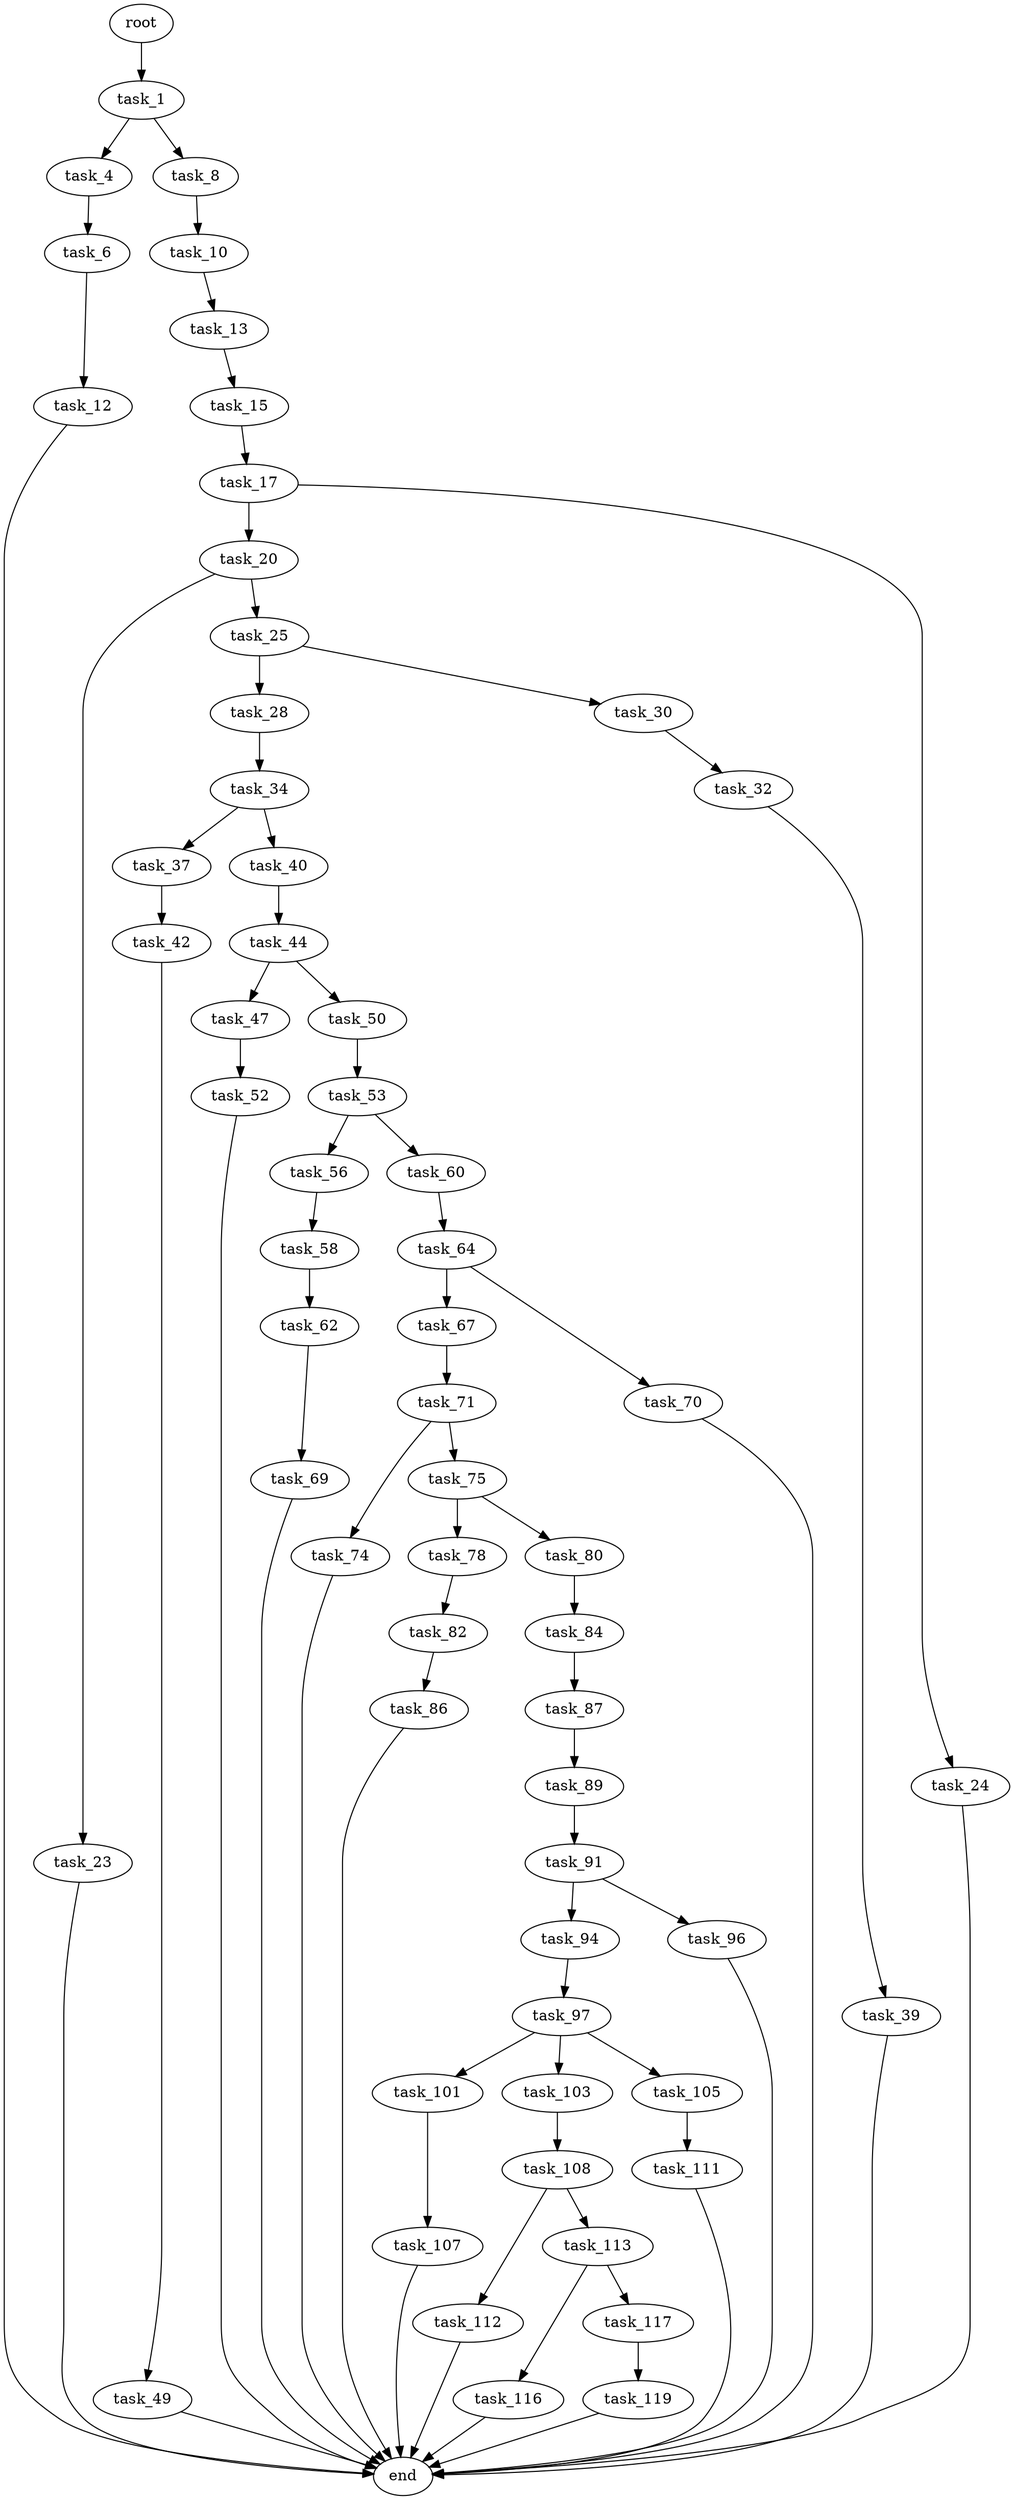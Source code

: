 digraph G {
  root [size="0.000000"];
  task_1 [size="11718768617.000000"];
  task_4 [size="19874067996.000000"];
  task_6 [size="4754160183.000000"];
  task_8 [size="1083412870.000000"];
  task_10 [size="368293445632.000000"];
  task_12 [size="7606204618.000000"];
  task_13 [size="17687625371.000000"];
  task_15 [size="66072853013.000000"];
  task_17 [size="10723332815.000000"];
  task_20 [size="549755813888.000000"];
  task_23 [size="1606089941.000000"];
  task_24 [size="7809815288.000000"];
  task_25 [size="216970606877.000000"];
  task_28 [size="9273890198.000000"];
  task_30 [size="1193841875230.000000"];
  task_32 [size="28991029248.000000"];
  task_34 [size="4417243366.000000"];
  task_37 [size="6230649038.000000"];
  task_39 [size="53291546198.000000"];
  task_40 [size="9922900385.000000"];
  task_42 [size="15834503884.000000"];
  task_44 [size="1073741824000.000000"];
  task_47 [size="571004375178.000000"];
  task_49 [size="729754247733.000000"];
  task_50 [size="13019180241.000000"];
  task_52 [size="79687181375.000000"];
  task_53 [size="241222636304.000000"];
  task_56 [size="20983576446.000000"];
  task_58 [size="782757789696.000000"];
  task_60 [size="68719476736.000000"];
  task_62 [size="134217728000.000000"];
  task_64 [size="8990608031.000000"];
  task_67 [size="28991029248.000000"];
  task_69 [size="10137502532.000000"];
  task_70 [size="9166382724.000000"];
  task_71 [size="765008411.000000"];
  task_74 [size="28991029248.000000"];
  task_75 [size="782757789696.000000"];
  task_78 [size="183316890363.000000"];
  task_80 [size="859058416633.000000"];
  task_82 [size="3576789745.000000"];
  task_84 [size="322851036357.000000"];
  task_86 [size="782757789696.000000"];
  task_87 [size="133344415986.000000"];
  task_89 [size="782757789696.000000"];
  task_91 [size="1749394339.000000"];
  task_94 [size="25068276840.000000"];
  task_96 [size="68719476736.000000"];
  task_97 [size="804038949996.000000"];
  task_101 [size="42312802662.000000"];
  task_103 [size="338469249550.000000"];
  task_105 [size="134217728000.000000"];
  task_107 [size="1873263227.000000"];
  task_108 [size="7836522931.000000"];
  task_111 [size="231928233984.000000"];
  task_112 [size="5374352170.000000"];
  task_113 [size="782757789696.000000"];
  task_116 [size="14232925482.000000"];
  task_117 [size="830616123851.000000"];
  task_119 [size="67367881590.000000"];
  end [size="0.000000"];

  root -> task_1 [size="1.000000"];
  task_1 -> task_4 [size="301989888.000000"];
  task_1 -> task_8 [size="301989888.000000"];
  task_4 -> task_6 [size="679477248.000000"];
  task_6 -> task_12 [size="75497472.000000"];
  task_8 -> task_10 [size="33554432.000000"];
  task_10 -> task_13 [size="411041792.000000"];
  task_12 -> end [size="1.000000"];
  task_13 -> task_15 [size="679477248.000000"];
  task_15 -> task_17 [size="209715200.000000"];
  task_17 -> task_20 [size="209715200.000000"];
  task_17 -> task_24 [size="209715200.000000"];
  task_20 -> task_23 [size="536870912.000000"];
  task_20 -> task_25 [size="536870912.000000"];
  task_23 -> end [size="1.000000"];
  task_24 -> end [size="1.000000"];
  task_25 -> task_28 [size="411041792.000000"];
  task_25 -> task_30 [size="411041792.000000"];
  task_28 -> task_34 [size="301989888.000000"];
  task_30 -> task_32 [size="838860800.000000"];
  task_32 -> task_39 [size="75497472.000000"];
  task_34 -> task_37 [size="134217728.000000"];
  task_34 -> task_40 [size="134217728.000000"];
  task_37 -> task_42 [size="134217728.000000"];
  task_39 -> end [size="1.000000"];
  task_40 -> task_44 [size="209715200.000000"];
  task_42 -> task_49 [size="33554432.000000"];
  task_44 -> task_47 [size="838860800.000000"];
  task_44 -> task_50 [size="838860800.000000"];
  task_47 -> task_52 [size="536870912.000000"];
  task_49 -> end [size="1.000000"];
  task_50 -> task_53 [size="536870912.000000"];
  task_52 -> end [size="1.000000"];
  task_53 -> task_56 [size="838860800.000000"];
  task_53 -> task_60 [size="838860800.000000"];
  task_56 -> task_58 [size="838860800.000000"];
  task_58 -> task_62 [size="679477248.000000"];
  task_60 -> task_64 [size="134217728.000000"];
  task_62 -> task_69 [size="209715200.000000"];
  task_64 -> task_67 [size="679477248.000000"];
  task_64 -> task_70 [size="679477248.000000"];
  task_67 -> task_71 [size="75497472.000000"];
  task_69 -> end [size="1.000000"];
  task_70 -> end [size="1.000000"];
  task_71 -> task_74 [size="33554432.000000"];
  task_71 -> task_75 [size="33554432.000000"];
  task_74 -> end [size="1.000000"];
  task_75 -> task_78 [size="679477248.000000"];
  task_75 -> task_80 [size="679477248.000000"];
  task_78 -> task_82 [size="134217728.000000"];
  task_80 -> task_84 [size="838860800.000000"];
  task_82 -> task_86 [size="209715200.000000"];
  task_84 -> task_87 [size="536870912.000000"];
  task_86 -> end [size="1.000000"];
  task_87 -> task_89 [size="301989888.000000"];
  task_89 -> task_91 [size="679477248.000000"];
  task_91 -> task_94 [size="33554432.000000"];
  task_91 -> task_96 [size="33554432.000000"];
  task_94 -> task_97 [size="411041792.000000"];
  task_96 -> end [size="1.000000"];
  task_97 -> task_101 [size="536870912.000000"];
  task_97 -> task_103 [size="536870912.000000"];
  task_97 -> task_105 [size="536870912.000000"];
  task_101 -> task_107 [size="33554432.000000"];
  task_103 -> task_108 [size="301989888.000000"];
  task_105 -> task_111 [size="209715200.000000"];
  task_107 -> end [size="1.000000"];
  task_108 -> task_112 [size="301989888.000000"];
  task_108 -> task_113 [size="301989888.000000"];
  task_111 -> end [size="1.000000"];
  task_112 -> end [size="1.000000"];
  task_113 -> task_116 [size="679477248.000000"];
  task_113 -> task_117 [size="679477248.000000"];
  task_116 -> end [size="1.000000"];
  task_117 -> task_119 [size="536870912.000000"];
  task_119 -> end [size="1.000000"];
}
